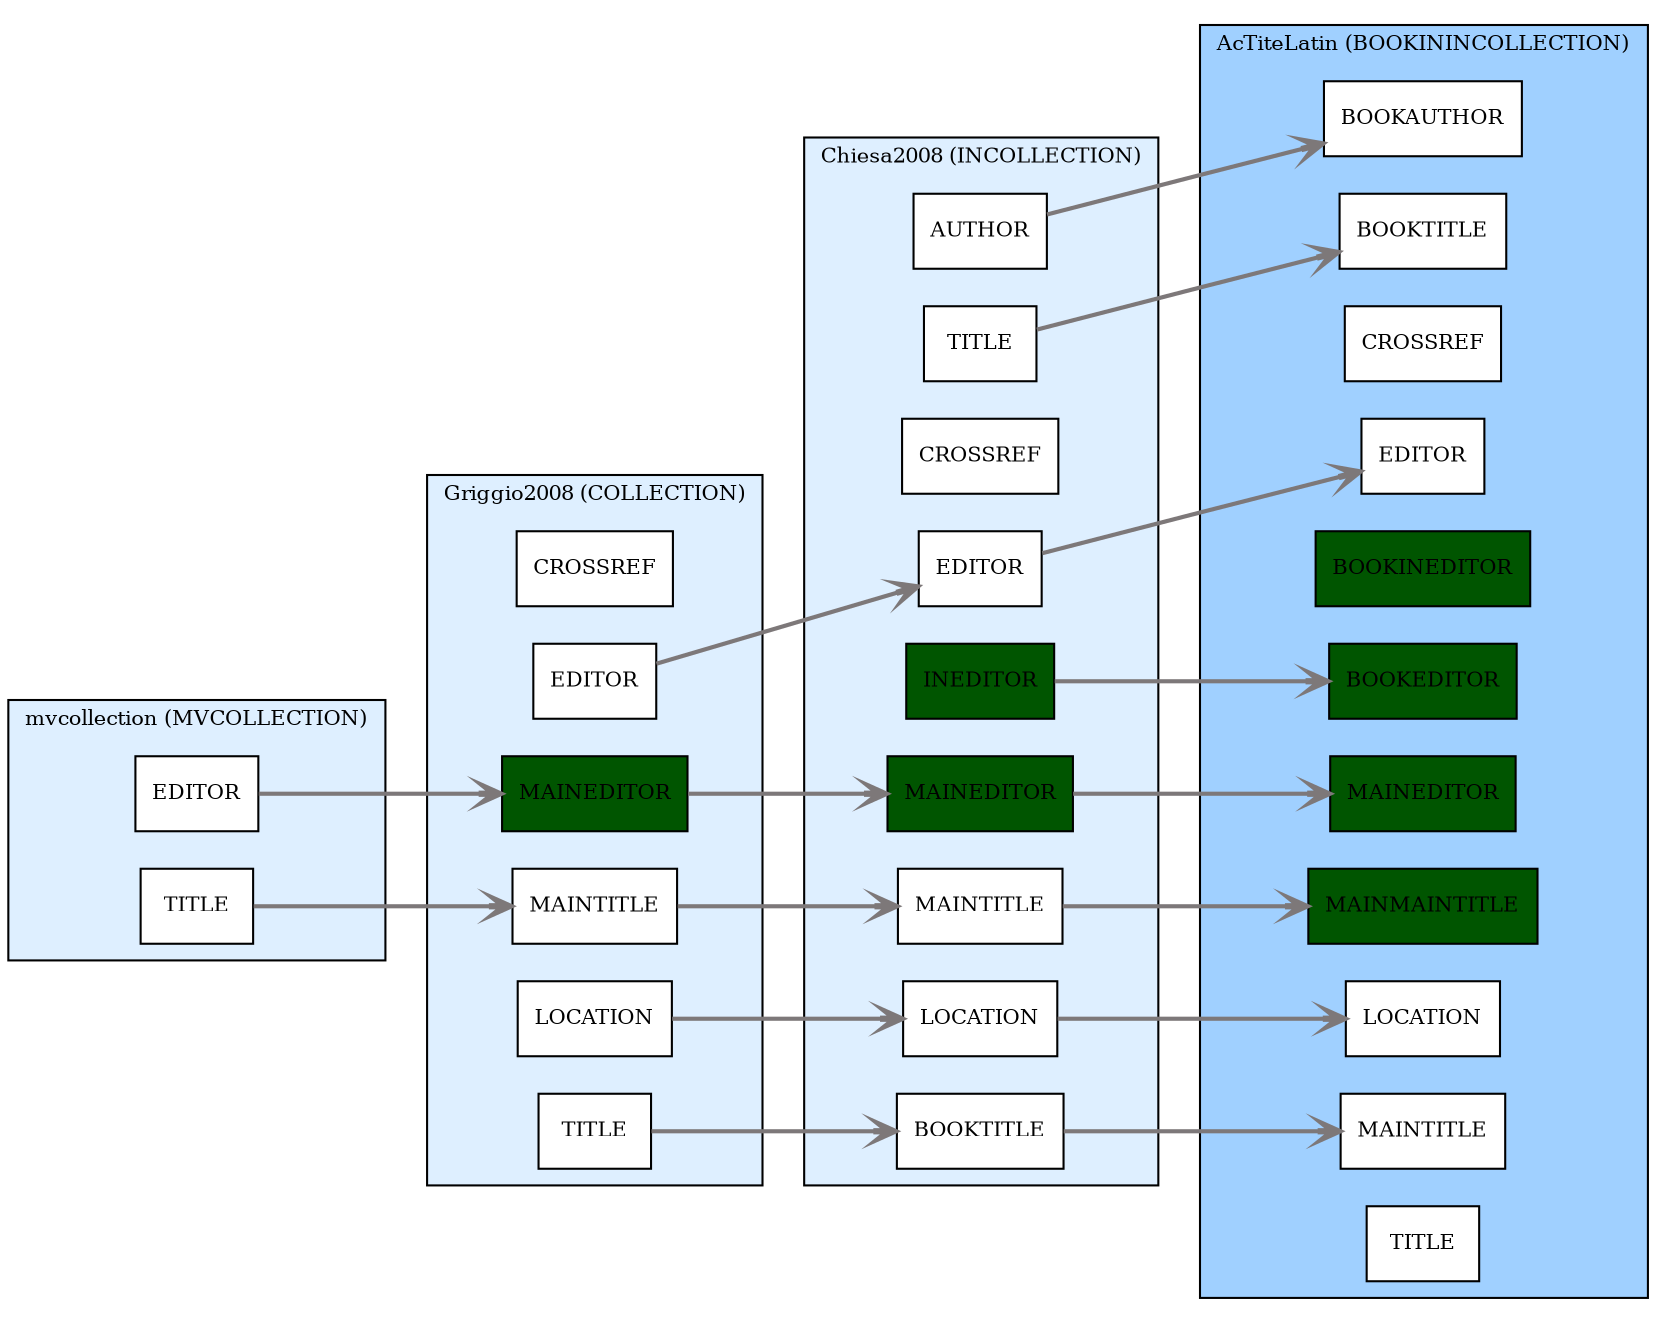 digraph Biberdata {
  compound = true;
  edge [ arrowhead=open ];
  graph [ style=filled, rankdir=LR ];
  node [
    fontsize=10,
    fillcolor=white,
    style=filled,
    shape=box ];

  subgraph "cluster_section0/AcTiteLatin" {
    fontsize="10";
    label="AcTiteLatin (BOOKININCOLLECTION)";
    tooltip="AcTiteLatin (BOOKININCOLLECTION)";
    fillcolor="#a0d0ff";

    "section0/AcTiteLatin/bookauthor" [ label="BOOKAUTHOR" ]
    "section0/AcTiteLatin/booktitle" [ label="BOOKTITLE" ]
    "section0/AcTiteLatin/crossref" [ label="CROSSREF" ]
    "section0/AcTiteLatin/editor" [ label="EDITOR" ]
    "section0/AcTiteLatin/bookineditor" [fillcolor="#005500", label="BOOKINEDITOR" ]
    "section0/AcTiteLatin/bookeditor" [fillcolor="#005500", label="BOOKEDITOR" ]
    "section0/AcTiteLatin/maineditor" [fillcolor="#005500", label="MAINEDITOR" ]
    "section0/AcTiteLatin/mainmaintitle" [fillcolor="#005500", label="MAINMAINTITLE" ]
    "section0/AcTiteLatin/location" [ label="LOCATION" ]
    "section0/AcTiteLatin/maintitle" [ label="MAINTITLE" ]
    "section0/AcTiteLatin/title" [ label="TITLE" ]
  }

  subgraph "cluster_section0/mvcollection" {
    fontsize="10";
    label="mvcollection (MVCOLLECTION)";
    tooltip="mvcollection (MVCOLLECTION)";
    fillcolor="#deefff";

    "section0/mvcollection/editor" [ label="EDITOR" ]
    "section0/mvcollection/title" [ label="TITLE" ]
  }

  subgraph "cluster_section0/Chiesa2008" {
    fontsize="10";
    label="Chiesa2008 (INCOLLECTION)";
    tooltip="Chiesa2008 (INCOLLECTION)";
    fillcolor="#deefff";

    "section0/Chiesa2008/author" [ label="AUTHOR" ]
    "section0/Chiesa2008/booktitle" [ label="BOOKTITLE" ]
    "section0/Chiesa2008/crossref" [ label="CROSSREF" ]
    "section0/Chiesa2008/editor" [ label="EDITOR" ]
    "section0/Chiesa2008/ineditor" [fillcolor="#005500", label="INEDITOR" ]
    "section0/Chiesa2008/maineditor" [fillcolor="#005500", label="MAINEDITOR" ]
    "section0/Chiesa2008/location" [ label="LOCATION" ]
    "section0/Chiesa2008/maintitle" [ label="MAINTITLE" ]
    "section0/Chiesa2008/title" [ label="TITLE" ]
  }

  subgraph "cluster_section0/Griggio2008" {
    fontsize="10";
    label="Griggio2008 (COLLECTION)";
    tooltip="Griggio2008 (COLLECTION)";
    fillcolor="#deefff";

    "section0/Griggio2008/crossref" [ label="CROSSREF" ]
    "section0/Griggio2008/editor" [ label="EDITOR" ]
    "section0/Griggio2008/maineditor" [fillcolor="#005500", label="MAINEDITOR" ]
    "section0/Griggio2008/location" [ label="LOCATION" ]
    "section0/Griggio2008/maintitle" [ label="MAINTITLE" ]
    "section0/Griggio2008/title" [ label="TITLE" ]
  }



  "section0/mvcollection/title" -> "section0/Griggio2008/maintitle" [ penwidth="2.0", color="#7d7879", tooltip="Griggio2008/MAINTITLE inherited via CROSSREF from mvcollection/TITLE" ]
  "section0/mvcollection/editor" -> "section0/Griggio2008/maineditor" [ penwidth="2.0", color="#7d7879", tooltip="Griggio2008/MAINEDITOR inherited via CROSSREF from mvcollection/EDITOR" ]
  "section0/Chiesa2008/booktitle" -> "section0/AcTiteLatin/maintitle" [ penwidth="2.0", color="#7d7879", tooltip="AcTiteLatin/MAINTITLE inherited via CROSSREF from Chiesa2008/BOOKTITLE" ]
  "section0/Chiesa2008/maineditor" -> "section0/AcTiteLatin/maineditor" [ penwidth="2.0", color="#7d7879", tooltip="AcTiteLatin/MAINEDITOR inherited via CROSSREF from Chiesa2008/MAINEDITOR" ]
  "section0/Chiesa2008/ineditor" -> "section0/AcTiteLatin/bookeditor" [ penwidth="2.0", color="#7d7879", tooltip="AcTiteLatin/BOOKEDITOR inherited via CROSSREF from Chiesa2008/INEDITOR" ]
  "section0/Chiesa2008/author" -> "section0/AcTiteLatin/bookauthor" [ penwidth="2.0", color="#7d7879", tooltip="AcTiteLatin/BOOKAUTHOR inherited via CROSSREF from Chiesa2008/AUTHOR" ]
  "section0/Chiesa2008/location" -> "section0/AcTiteLatin/location" [ penwidth="2.0", color="#7d7879", tooltip="AcTiteLatin/LOCATION inherited via CROSSREF from Chiesa2008/LOCATION" ]
  "section0/Chiesa2008/maintitle" -> "section0/AcTiteLatin/mainmaintitle" [ penwidth="2.0", color="#7d7879", tooltip="AcTiteLatin/MAINMAINTITLE inherited via CROSSREF from Chiesa2008/MAINTITLE" ]
  "section0/Chiesa2008/title" -> "section0/AcTiteLatin/booktitle" [ penwidth="2.0", color="#7d7879", tooltip="AcTiteLatin/BOOKTITLE inherited via CROSSREF from Chiesa2008/TITLE" ]
  "section0/Griggio2008/editor" -> "section0/Chiesa2008/editor" [ penwidth="2.0", color="#7d7879", tooltip="Chiesa2008/EDITOR inherited via CROSSREF from Griggio2008/EDITOR" ]
  "section0/Chiesa2008/editor" -> "section0/AcTiteLatin/editor" [ penwidth="2.0", color="#7d7879", tooltip="AcTiteLatin/EDITOR inherited via CROSSREF from AcTiteLatin/EDITOR" ]
  "section0/Griggio2008/maineditor" -> "section0/Chiesa2008/maineditor" [ penwidth="2.0", color="#7d7879", tooltip="Chiesa2008/MAINEDITOR inherited via CROSSREF from Griggio2008/MAINEDITOR" ]
  "section0/Griggio2008/title" -> "section0/Chiesa2008/booktitle" [ penwidth="2.0", color="#7d7879", tooltip="Chiesa2008/BOOKTITLE inherited via CROSSREF from Griggio2008/TITLE" ]
  "section0/Griggio2008/location" -> "section0/Chiesa2008/location" [ penwidth="2.0", color="#7d7879", tooltip="Chiesa2008/LOCATION inherited via CROSSREF from Griggio2008/LOCATION" ]
  "section0/Griggio2008/maintitle" -> "section0/Chiesa2008/maintitle" [ penwidth="2.0", color="#7d7879", tooltip="Chiesa2008/MAINTITLE inherited via CROSSREF from Griggio2008/MAINTITLE" ]

}

